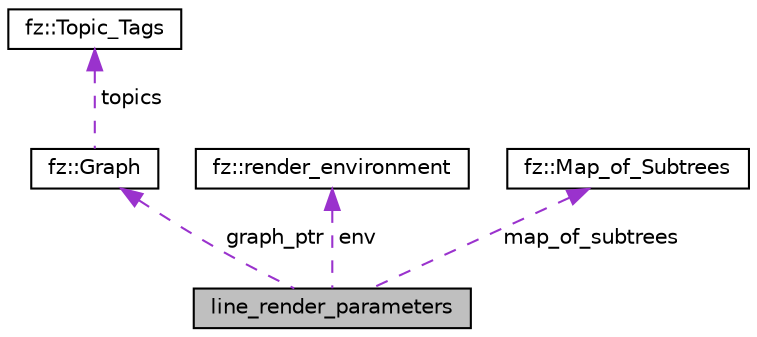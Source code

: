 digraph "line_render_parameters"
{
 // LATEX_PDF_SIZE
  edge [fontname="Helvetica",fontsize="10",labelfontname="Helvetica",labelfontsize="10"];
  node [fontname="Helvetica",fontsize="10",shape=record];
  Node1 [label="line_render_parameters",height=0.2,width=0.4,color="black", fillcolor="grey75", style="filled", fontcolor="black",tooltip=" "];
  Node2 -> Node1 [dir="back",color="darkorchid3",fontsize="10",style="dashed",label=" graph_ptr" ,fontname="Helvetica"];
  Node2 [label="fz::Graph",height=0.2,width=0.4,color="black", fillcolor="white", style="filled",URL="$classfz_1_1Graph.html",tooltip=" "];
  Node3 -> Node2 [dir="back",color="darkorchid3",fontsize="10",style="dashed",label=" topics" ,fontname="Helvetica"];
  Node3 [label="fz::Topic_Tags",height=0.2,width=0.4,color="black", fillcolor="white", style="filled",URL="$classfz_1_1Topic__Tags.html",tooltip="Topic tag data, arranged by integer Index-ID."];
  Node4 -> Node1 [dir="back",color="darkorchid3",fontsize="10",style="dashed",label=" env" ,fontname="Helvetica"];
  Node4 [label="fz::render_environment",height=0.2,width=0.4,color="black", fillcolor="white", style="filled",URL="$structfz_1_1render__environment.html",tooltip="Configuration for a template rendering environment."];
  Node5 -> Node1 [dir="back",color="darkorchid3",fontsize="10",style="dashed",label=" map_of_subtrees" ,fontname="Helvetica"];
  Node5 [label="fz::Map_of_Subtrees",height=0.2,width=0.4,color="black", fillcolor="white", style="filled",URL="$structfz_1_1Map__of__Subtrees.html",tooltip="See how this is used in fzgraphhtml and nodeboard."];
}
